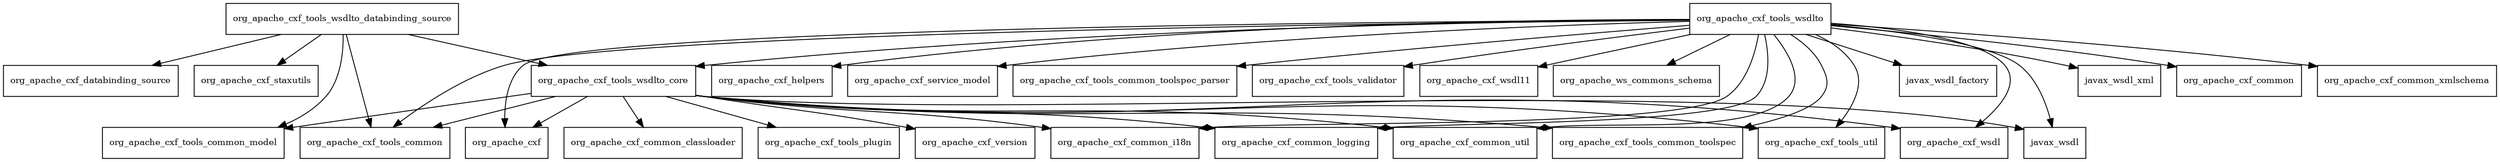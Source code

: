 digraph cxf_tools_wsdlto_core_2_7_11_redhat_3_package_dependencies {
  node [shape = box, fontsize=10.0];
  org_apache_cxf_tools_wsdlto -> javax_wsdl;
  org_apache_cxf_tools_wsdlto -> javax_wsdl_factory;
  org_apache_cxf_tools_wsdlto -> javax_wsdl_xml;
  org_apache_cxf_tools_wsdlto -> org_apache_cxf;
  org_apache_cxf_tools_wsdlto -> org_apache_cxf_common;
  org_apache_cxf_tools_wsdlto -> org_apache_cxf_common_i18n;
  org_apache_cxf_tools_wsdlto -> org_apache_cxf_common_logging;
  org_apache_cxf_tools_wsdlto -> org_apache_cxf_common_util;
  org_apache_cxf_tools_wsdlto -> org_apache_cxf_common_xmlschema;
  org_apache_cxf_tools_wsdlto -> org_apache_cxf_helpers;
  org_apache_cxf_tools_wsdlto -> org_apache_cxf_service_model;
  org_apache_cxf_tools_wsdlto -> org_apache_cxf_tools_common;
  org_apache_cxf_tools_wsdlto -> org_apache_cxf_tools_common_toolspec;
  org_apache_cxf_tools_wsdlto -> org_apache_cxf_tools_common_toolspec_parser;
  org_apache_cxf_tools_wsdlto -> org_apache_cxf_tools_util;
  org_apache_cxf_tools_wsdlto -> org_apache_cxf_tools_validator;
  org_apache_cxf_tools_wsdlto -> org_apache_cxf_tools_wsdlto_core;
  org_apache_cxf_tools_wsdlto -> org_apache_cxf_wsdl;
  org_apache_cxf_tools_wsdlto -> org_apache_cxf_wsdl11;
  org_apache_cxf_tools_wsdlto -> org_apache_ws_commons_schema;
  org_apache_cxf_tools_wsdlto_core -> javax_wsdl;
  org_apache_cxf_tools_wsdlto_core -> org_apache_cxf;
  org_apache_cxf_tools_wsdlto_core -> org_apache_cxf_common_classloader;
  org_apache_cxf_tools_wsdlto_core -> org_apache_cxf_common_i18n;
  org_apache_cxf_tools_wsdlto_core -> org_apache_cxf_common_logging;
  org_apache_cxf_tools_wsdlto_core -> org_apache_cxf_common_util;
  org_apache_cxf_tools_wsdlto_core -> org_apache_cxf_tools_common;
  org_apache_cxf_tools_wsdlto_core -> org_apache_cxf_tools_common_model;
  org_apache_cxf_tools_wsdlto_core -> org_apache_cxf_tools_common_toolspec;
  org_apache_cxf_tools_wsdlto_core -> org_apache_cxf_tools_plugin;
  org_apache_cxf_tools_wsdlto_core -> org_apache_cxf_tools_util;
  org_apache_cxf_tools_wsdlto_core -> org_apache_cxf_version;
  org_apache_cxf_tools_wsdlto_core -> org_apache_cxf_wsdl;
  org_apache_cxf_tools_wsdlto_databinding_source -> org_apache_cxf_databinding_source;
  org_apache_cxf_tools_wsdlto_databinding_source -> org_apache_cxf_staxutils;
  org_apache_cxf_tools_wsdlto_databinding_source -> org_apache_cxf_tools_common;
  org_apache_cxf_tools_wsdlto_databinding_source -> org_apache_cxf_tools_common_model;
  org_apache_cxf_tools_wsdlto_databinding_source -> org_apache_cxf_tools_wsdlto_core;
}
